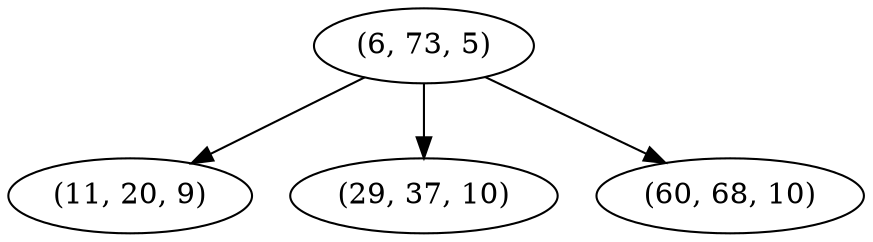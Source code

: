 digraph tree {
    "(6, 73, 5)";
    "(11, 20, 9)";
    "(29, 37, 10)";
    "(60, 68, 10)";
    "(6, 73, 5)" -> "(11, 20, 9)";
    "(6, 73, 5)" -> "(29, 37, 10)";
    "(6, 73, 5)" -> "(60, 68, 10)";
}
